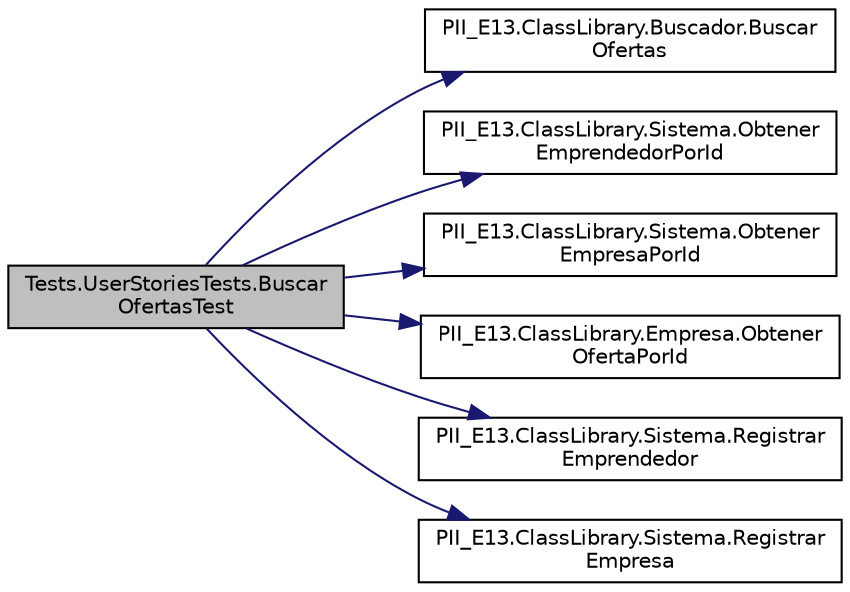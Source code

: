 digraph "Tests.UserStoriesTests.BuscarOfertasTest"
{
 // INTERACTIVE_SVG=YES
 // LATEX_PDF_SIZE
  edge [fontname="Helvetica",fontsize="10",labelfontname="Helvetica",labelfontsize="10"];
  node [fontname="Helvetica",fontsize="10",shape=record];
  rankdir="LR";
  Node1 [label="Tests.UserStoriesTests.Buscar\lOfertasTest",height=0.2,width=0.4,color="black", fillcolor="grey75", style="filled", fontcolor="black",tooltip="Prueba para la historia de usuario 8: Búsqueda de ofertas."];
  Node1 -> Node2 [color="midnightblue",fontsize="10",style="solid",fontname="Helvetica"];
  Node2 [label="PII_E13.ClassLibrary.Buscador.Buscar\lOfertas",height=0.2,width=0.4,color="black", fillcolor="white", style="filled",URL="$classPII_E13.ClassLibrary_1_1Buscador.html#a752941b930fc6f05dd88aa0480f92cba",tooltip="Realiza una búsqueda de ofertas dentro de una instancia de Sistema, utilizando la información de un E..."];
  Node1 -> Node3 [color="midnightblue",fontsize="10",style="solid",fontname="Helvetica"];
  Node3 [label="PII_E13.ClassLibrary.Sistema.Obtener\lEmprendedorPorId",height=0.2,width=0.4,color="black", fillcolor="white", style="filled",URL="$classPII_E13.ClassLibrary_1_1Sistema.html#ae8c06d6d33492327eadd3efe70d69a19",tooltip="Recupera un emprendedor de la lista de emprendedores utilizando su id y una id dada."];
  Node1 -> Node4 [color="midnightblue",fontsize="10",style="solid",fontname="Helvetica"];
  Node4 [label="PII_E13.ClassLibrary.Sistema.Obtener\lEmpresaPorId",height=0.2,width=0.4,color="black", fillcolor="white", style="filled",URL="$classPII_E13.ClassLibrary_1_1Sistema.html#a6d25225279a22870da000af9f3716f38",tooltip="Recupera una empresa de la lista de empresas utilizando su id y una id dada."];
  Node1 -> Node5 [color="midnightblue",fontsize="10",style="solid",fontname="Helvetica"];
  Node5 [label="PII_E13.ClassLibrary.Empresa.Obtener\lOfertaPorId",height=0.2,width=0.4,color="black", fillcolor="white", style="filled",URL="$classPII_E13.ClassLibrary_1_1Empresa.html#a5e16f89b4e09b0205dc51d1a26615915",tooltip="Recupera una oferta de la lista de ofertas utilizando su id y una id dada."];
  Node1 -> Node6 [color="midnightblue",fontsize="10",style="solid",fontname="Helvetica"];
  Node6 [label="PII_E13.ClassLibrary.Sistema.Registrar\lEmprendedor",height=0.2,width=0.4,color="black", fillcolor="white", style="filled",URL="$classPII_E13.ClassLibrary_1_1Sistema.html#a1f8f1a7fce56355f6e4ff95706e0391e",tooltip="Registra un nuevo emprendedor en el sistema."];
  Node1 -> Node7 [color="midnightblue",fontsize="10",style="solid",fontname="Helvetica"];
  Node7 [label="PII_E13.ClassLibrary.Sistema.Registrar\lEmpresa",height=0.2,width=0.4,color="black", fillcolor="white", style="filled",URL="$classPII_E13.ClassLibrary_1_1Sistema.html#a67310e1e32b1c5967750a79beefb8bfd",tooltip="Registra una nueva empresa en el sistema."];
}
